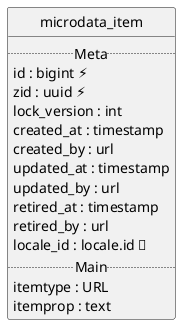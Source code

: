 @startuml uml
skinparam monochrome true
skinparam linetype ortho
hide circle

entity microdata_item {
  .. Meta ..
  id : bigint ⚡
  zid : uuid ⚡
  lock_version : int
  created_at : timestamp
  created_by : url
  updated_at : timestamp
  updated_by : url
  retired_at : timestamp
  retired_by : url
  locale_id : locale.id 🔑
  .. Main ..
  itemtype : URL
  itemprop : text
}

@enduml
